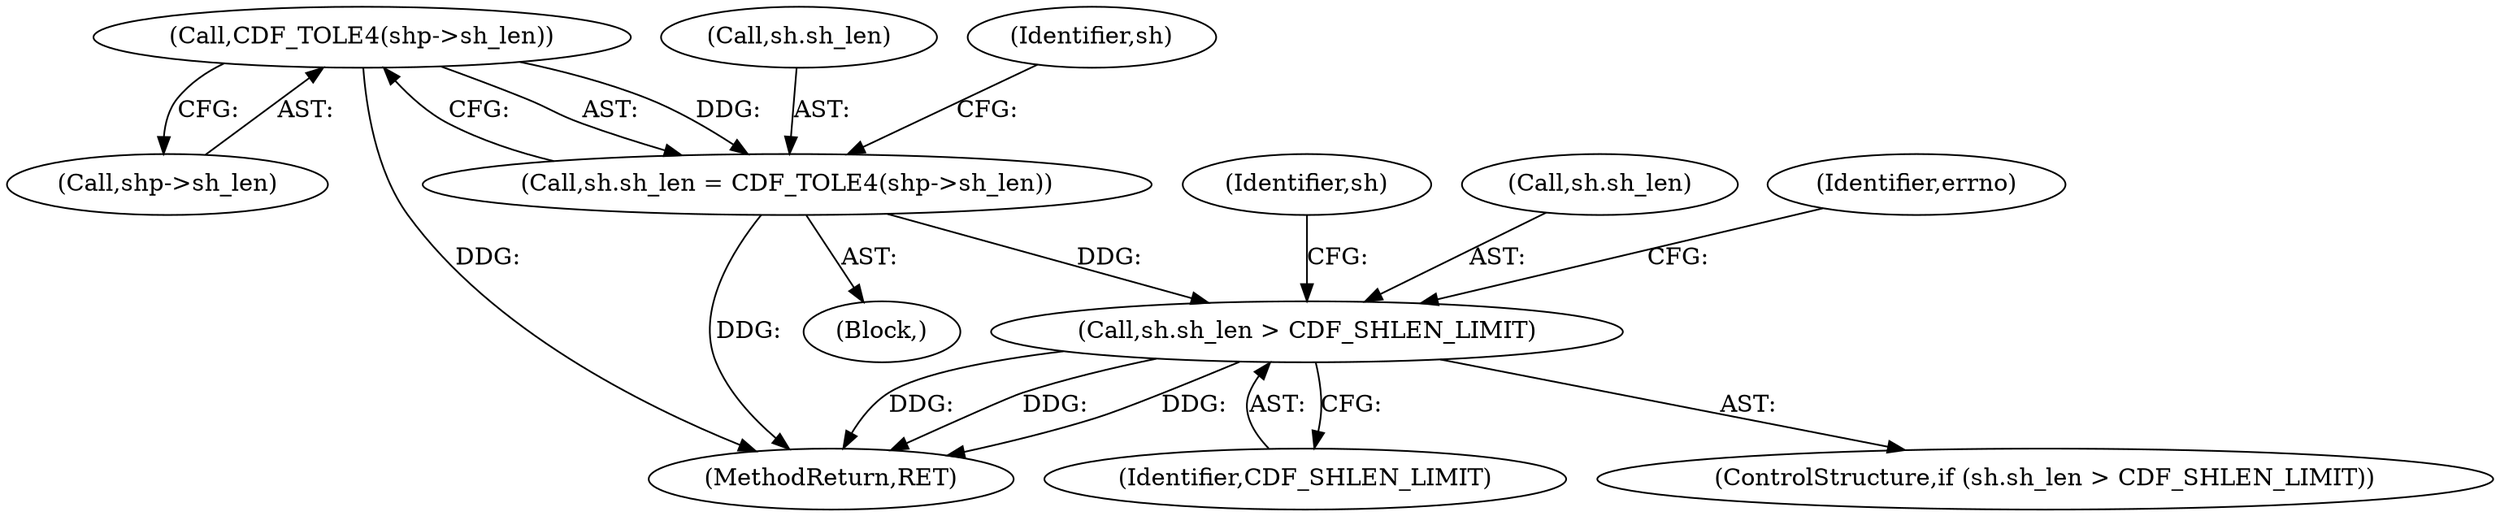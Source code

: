 digraph "0_php-src_0641e56be1af003aa02c7c6b0184466540637233@pointer" {
"1000153" [label="(Call,CDF_TOLE4(shp->sh_len))"];
"1000149" [label="(Call,sh.sh_len = CDF_TOLE4(shp->sh_len))"];
"1000158" [label="(Call,sh.sh_len > CDF_SHLEN_LIMIT)"];
"1000153" [label="(Call,CDF_TOLE4(shp->sh_len))"];
"1000170" [label="(Identifier,sh)"];
"1000159" [label="(Call,sh.sh_len)"];
"1000150" [label="(Call,sh.sh_len)"];
"1000149" [label="(Call,sh.sh_len = CDF_TOLE4(shp->sh_len))"];
"1000107" [label="(Block,)"];
"1000165" [label="(Identifier,errno)"];
"1000157" [label="(ControlStructure,if (sh.sh_len > CDF_SHLEN_LIMIT))"];
"1000154" [label="(Call,shp->sh_len)"];
"1000162" [label="(Identifier,CDF_SHLEN_LIMIT)"];
"1000160" [label="(Identifier,sh)"];
"1000158" [label="(Call,sh.sh_len > CDF_SHLEN_LIMIT)"];
"1000883" [label="(MethodReturn,RET)"];
"1000153" -> "1000149"  [label="AST: "];
"1000153" -> "1000154"  [label="CFG: "];
"1000154" -> "1000153"  [label="AST: "];
"1000149" -> "1000153"  [label="CFG: "];
"1000153" -> "1000883"  [label="DDG: "];
"1000153" -> "1000149"  [label="DDG: "];
"1000149" -> "1000107"  [label="AST: "];
"1000150" -> "1000149"  [label="AST: "];
"1000160" -> "1000149"  [label="CFG: "];
"1000149" -> "1000883"  [label="DDG: "];
"1000149" -> "1000158"  [label="DDG: "];
"1000158" -> "1000157"  [label="AST: "];
"1000158" -> "1000162"  [label="CFG: "];
"1000159" -> "1000158"  [label="AST: "];
"1000162" -> "1000158"  [label="AST: "];
"1000165" -> "1000158"  [label="CFG: "];
"1000170" -> "1000158"  [label="CFG: "];
"1000158" -> "1000883"  [label="DDG: "];
"1000158" -> "1000883"  [label="DDG: "];
"1000158" -> "1000883"  [label="DDG: "];
}
